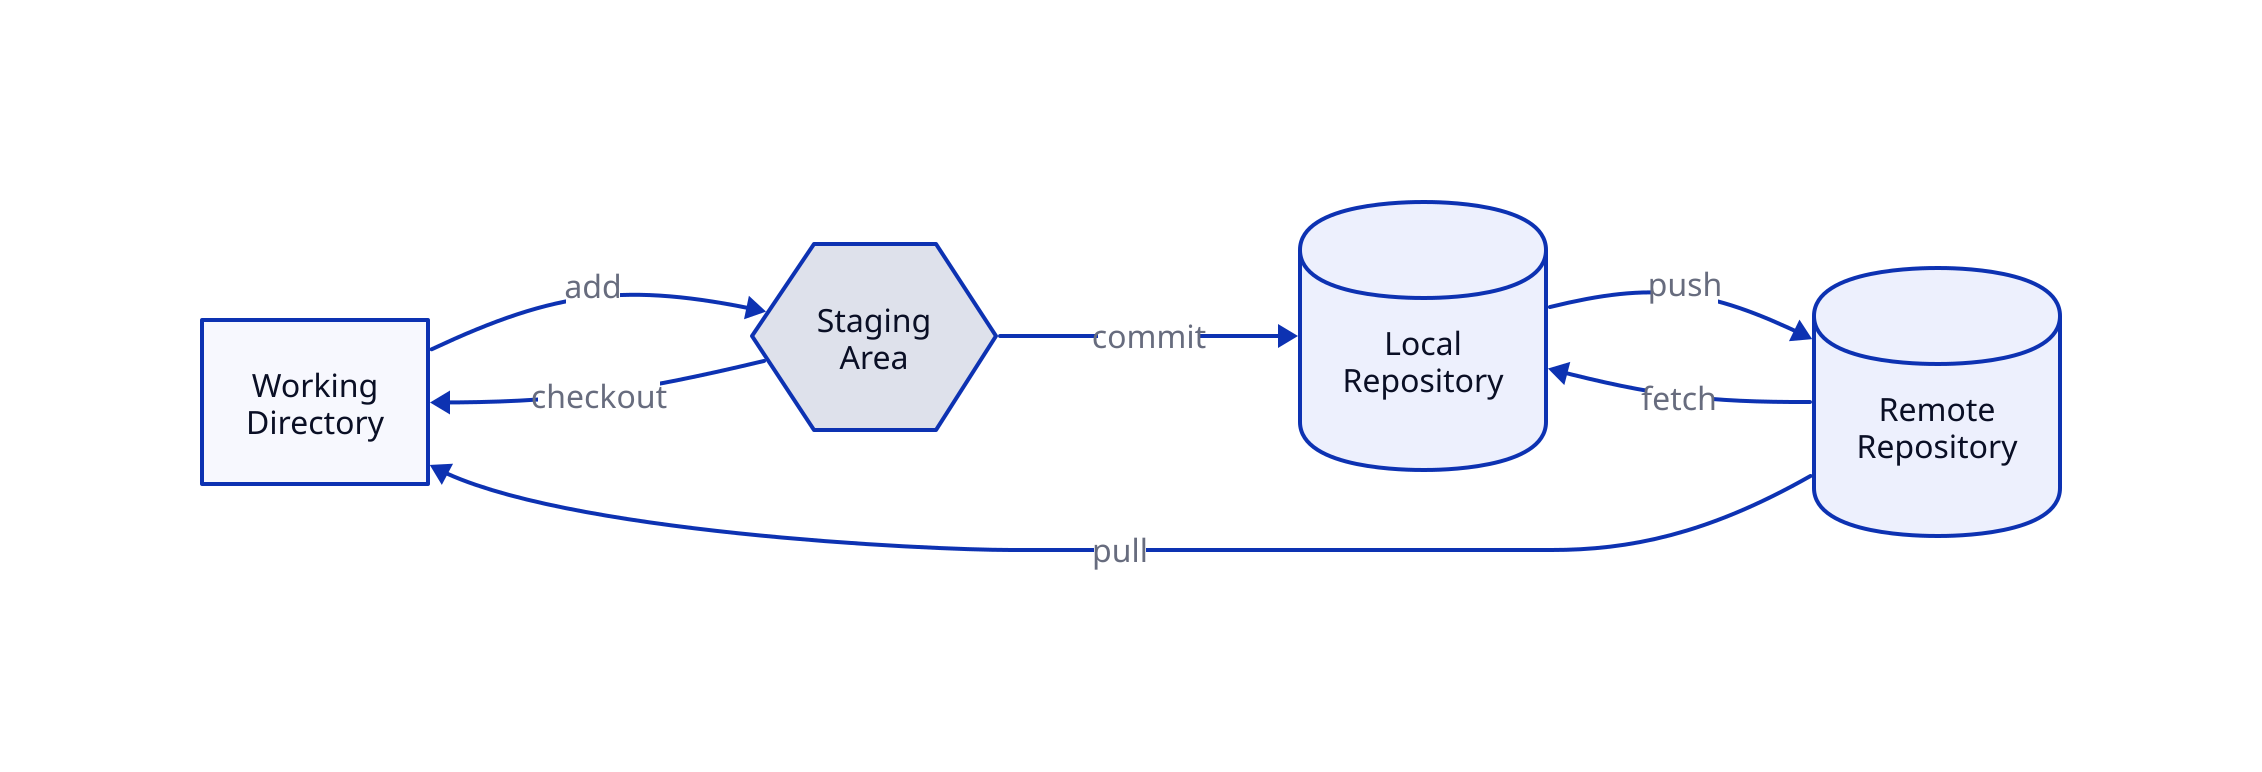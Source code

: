 # generate png file using:
# d2 --sketch --layout=dagre --pad 10 .\git_components.d2 .\git_components.png

direction: right

wd: Working\nDirectory
sa: Staging\nArea {
    shape: hexagon
}

lr: Local\nRepository {
    shape: cylinder
}

rr: Remote\nRepository {
    shape: cylinder
}

wd -> sa : add
sa -> lr : commit
sa -> wd : checkout

lr -> rr : push
rr -> lr : fetch
rr -> wd : pull